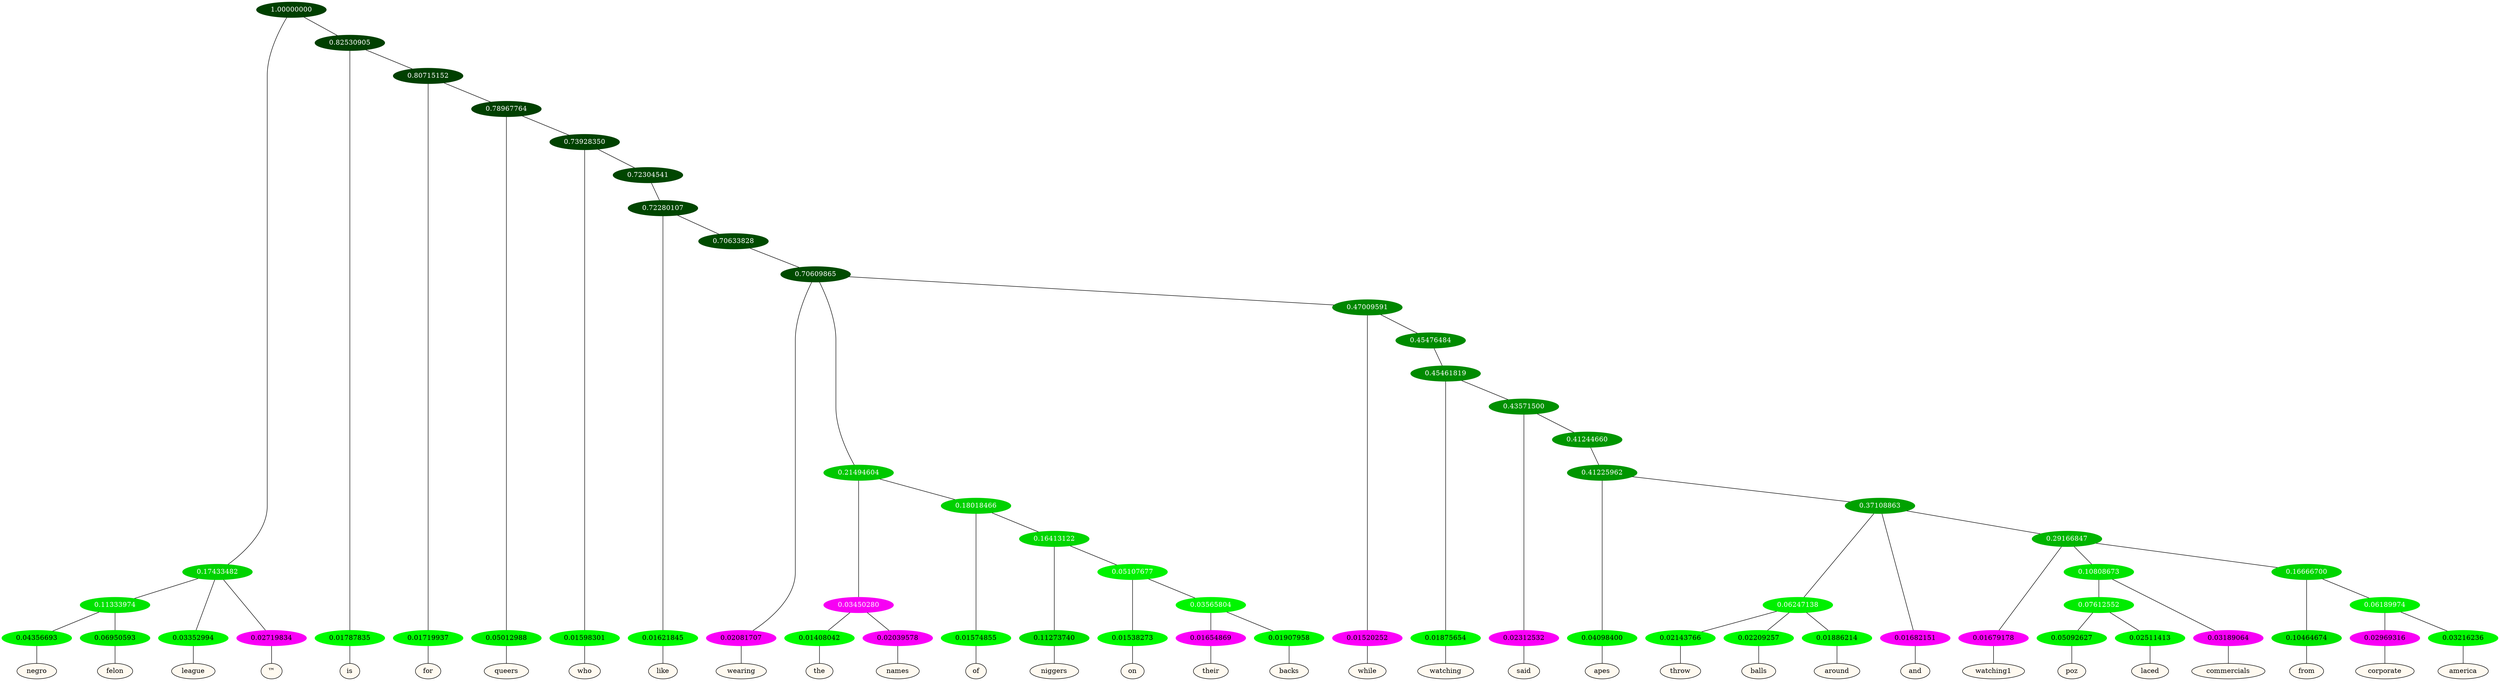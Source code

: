 graph {
	node [format=png height=0.15 nodesep=0.001 ordering=out overlap=prism overlap_scaling=0.01 ranksep=0.001 ratio=0.2 style=filled width=0.15]
	{
		rank=same
		a_w_8 [label=negro color=black fillcolor=floralwhite style="filled,solid"]
		a_w_9 [label=felon color=black fillcolor=floralwhite style="filled,solid"]
		a_w_4 [label=league color=black fillcolor=floralwhite style="filled,solid"]
		a_w_5 [label="™" color=black fillcolor=floralwhite style="filled,solid"]
		a_w_6 [label=is color=black fillcolor=floralwhite style="filled,solid"]
		a_w_10 [label=for color=black fillcolor=floralwhite style="filled,solid"]
		a_w_12 [label=queers color=black fillcolor=floralwhite style="filled,solid"]
		a_w_14 [label=who color=black fillcolor=floralwhite style="filled,solid"]
		a_w_17 [label=like color=black fillcolor=floralwhite style="filled,solid"]
		a_w_20 [label=wearing color=black fillcolor=floralwhite style="filled,solid"]
		a_w_27 [label=the color=black fillcolor=floralwhite style="filled,solid"]
		a_w_28 [label=names color=black fillcolor=floralwhite style="filled,solid"]
		a_w_29 [label=of color=black fillcolor=floralwhite style="filled,solid"]
		a_w_32 [label=niggers color=black fillcolor=floralwhite style="filled,solid"]
		a_w_36 [label=on color=black fillcolor=floralwhite style="filled,solid"]
		a_w_40 [label=their color=black fillcolor=floralwhite style="filled,solid"]
		a_w_41 [label=backs color=black fillcolor=floralwhite style="filled,solid"]
		a_w_25 [label=while color=black fillcolor=floralwhite style="filled,solid"]
		a_w_34 [label=watching color=black fillcolor=floralwhite style="filled,solid"]
		a_w_38 [label=said color=black fillcolor=floralwhite style="filled,solid"]
		a_w_43 [label=apes color=black fillcolor=floralwhite style="filled,solid"]
		a_w_48 [label=throw color=black fillcolor=floralwhite style="filled,solid"]
		a_w_49 [label=balls color=black fillcolor=floralwhite style="filled,solid"]
		a_w_50 [label=around color=black fillcolor=floralwhite style="filled,solid"]
		a_w_46 [label=and color=black fillcolor=floralwhite style="filled,solid"]
		a_w_51 [label=watching1 color=black fillcolor=floralwhite style="filled,solid"]
		a_w_58 [label=poz color=black fillcolor=floralwhite style="filled,solid"]
		a_w_59 [label=laced color=black fillcolor=floralwhite style="filled,solid"]
		a_w_55 [label=commercials color=black fillcolor=floralwhite style="filled,solid"]
		a_w_56 [label=from color=black fillcolor=floralwhite style="filled,solid"]
		a_w_60 [label=corporate color=black fillcolor=floralwhite style="filled,solid"]
		a_w_61 [label=america color=black fillcolor=floralwhite style="filled,solid"]
	}
	a_n_8 -- a_w_8
	a_n_9 -- a_w_9
	a_n_4 -- a_w_4
	a_n_5 -- a_w_5
	a_n_6 -- a_w_6
	a_n_10 -- a_w_10
	a_n_12 -- a_w_12
	a_n_14 -- a_w_14
	a_n_17 -- a_w_17
	a_n_20 -- a_w_20
	a_n_27 -- a_w_27
	a_n_28 -- a_w_28
	a_n_29 -- a_w_29
	a_n_32 -- a_w_32
	a_n_36 -- a_w_36
	a_n_40 -- a_w_40
	a_n_41 -- a_w_41
	a_n_25 -- a_w_25
	a_n_34 -- a_w_34
	a_n_38 -- a_w_38
	a_n_43 -- a_w_43
	a_n_48 -- a_w_48
	a_n_49 -- a_w_49
	a_n_50 -- a_w_50
	a_n_46 -- a_w_46
	a_n_51 -- a_w_51
	a_n_58 -- a_w_58
	a_n_59 -- a_w_59
	a_n_55 -- a_w_55
	a_n_56 -- a_w_56
	a_n_60 -- a_w_60
	a_n_61 -- a_w_61
	{
		rank=same
		a_n_8 [label=0.04356693 color="0.334 1.000 0.956" fontcolor=black]
		a_n_9 [label=0.06950593 color="0.334 1.000 0.930" fontcolor=black]
		a_n_4 [label=0.03352994 color="0.334 1.000 0.966" fontcolor=black]
		a_n_5 [label=0.02719834 color="0.835 1.000 0.973" fontcolor=black]
		a_n_6 [label=0.01787835 color="0.334 1.000 0.982" fontcolor=black]
		a_n_10 [label=0.01719937 color="0.334 1.000 0.983" fontcolor=black]
		a_n_12 [label=0.05012988 color="0.334 1.000 0.950" fontcolor=black]
		a_n_14 [label=0.01598301 color="0.334 1.000 0.984" fontcolor=black]
		a_n_17 [label=0.01621845 color="0.334 1.000 0.984" fontcolor=black]
		a_n_20 [label=0.02081707 color="0.835 1.000 0.979" fontcolor=black]
		a_n_27 [label=0.01408042 color="0.334 1.000 0.986" fontcolor=black]
		a_n_28 [label=0.02039578 color="0.835 1.000 0.980" fontcolor=black]
		a_n_29 [label=0.01574855 color="0.334 1.000 0.984" fontcolor=black]
		a_n_32 [label=0.11273740 color="0.334 1.000 0.887" fontcolor=black]
		a_n_36 [label=0.01538273 color="0.334 1.000 0.985" fontcolor=black]
		a_n_40 [label=0.01654869 color="0.835 1.000 0.983" fontcolor=black]
		a_n_41 [label=0.01907958 color="0.334 1.000 0.981" fontcolor=black]
		a_n_25 [label=0.01520252 color="0.835 1.000 0.985" fontcolor=black]
		a_n_34 [label=0.01875654 color="0.334 1.000 0.981" fontcolor=black]
		a_n_38 [label=0.02312532 color="0.835 1.000 0.977" fontcolor=black]
		a_n_43 [label=0.04098400 color="0.334 1.000 0.959" fontcolor=black]
		a_n_48 [label=0.02143766 color="0.334 1.000 0.979" fontcolor=black]
		a_n_49 [label=0.02209257 color="0.334 1.000 0.978" fontcolor=black]
		a_n_50 [label=0.01886214 color="0.334 1.000 0.981" fontcolor=black]
		a_n_46 [label=0.01682151 color="0.835 1.000 0.983" fontcolor=black]
		a_n_51 [label=0.01679178 color="0.835 1.000 0.983" fontcolor=black]
		a_n_58 [label=0.05092627 color="0.334 1.000 0.949" fontcolor=black]
		a_n_59 [label=0.02511413 color="0.334 1.000 0.975" fontcolor=black]
		a_n_55 [label=0.03189064 color="0.835 1.000 0.968" fontcolor=black]
		a_n_56 [label=0.10464674 color="0.334 1.000 0.895" fontcolor=black]
		a_n_60 [label=0.02969316 color="0.835 1.000 0.970" fontcolor=black]
		a_n_61 [label=0.03216236 color="0.334 1.000 0.968" fontcolor=black]
	}
	a_n_0 [label=1.00000000 color="0.334 1.000 0.250" fontcolor=grey99]
	a_n_1 [label=0.17433482 color="0.334 1.000 0.826" fontcolor=grey99]
	a_n_0 -- a_n_1
	a_n_2 [label=0.82530905 color="0.334 1.000 0.250" fontcolor=grey99]
	a_n_0 -- a_n_2
	a_n_3 [label=0.11333974 color="0.334 1.000 0.887" fontcolor=grey99]
	a_n_1 -- a_n_3
	a_n_1 -- a_n_4
	a_n_1 -- a_n_5
	a_n_2 -- a_n_6
	a_n_7 [label=0.80715152 color="0.334 1.000 0.250" fontcolor=grey99]
	a_n_2 -- a_n_7
	a_n_3 -- a_n_8
	a_n_3 -- a_n_9
	a_n_7 -- a_n_10
	a_n_11 [label=0.78967764 color="0.334 1.000 0.250" fontcolor=grey99]
	a_n_7 -- a_n_11
	a_n_11 -- a_n_12
	a_n_13 [label=0.73928350 color="0.334 1.000 0.261" fontcolor=grey99]
	a_n_11 -- a_n_13
	a_n_13 -- a_n_14
	a_n_15 [label=0.72304541 color="0.334 1.000 0.277" fontcolor=grey99]
	a_n_13 -- a_n_15
	a_n_16 [label=0.72280107 color="0.334 1.000 0.277" fontcolor=grey99]
	a_n_15 -- a_n_16
	a_n_16 -- a_n_17
	a_n_18 [label=0.70633828 color="0.334 1.000 0.294" fontcolor=grey99]
	a_n_16 -- a_n_18
	a_n_19 [label=0.70609865 color="0.334 1.000 0.294" fontcolor=grey99]
	a_n_18 -- a_n_19
	a_n_19 -- a_n_20
	a_n_21 [label=0.21494604 color="0.334 1.000 0.785" fontcolor=grey99]
	a_n_19 -- a_n_21
	a_n_22 [label=0.47009591 color="0.334 1.000 0.530" fontcolor=grey99]
	a_n_19 -- a_n_22
	a_n_23 [label=0.03450280 color="0.835 1.000 0.965" fontcolor=grey99]
	a_n_21 -- a_n_23
	a_n_24 [label=0.18018466 color="0.334 1.000 0.820" fontcolor=grey99]
	a_n_21 -- a_n_24
	a_n_22 -- a_n_25
	a_n_26 [label=0.45476484 color="0.334 1.000 0.545" fontcolor=grey99]
	a_n_22 -- a_n_26
	a_n_23 -- a_n_27
	a_n_23 -- a_n_28
	a_n_24 -- a_n_29
	a_n_30 [label=0.16413122 color="0.334 1.000 0.836" fontcolor=grey99]
	a_n_24 -- a_n_30
	a_n_31 [label=0.45461819 color="0.334 1.000 0.545" fontcolor=grey99]
	a_n_26 -- a_n_31
	a_n_30 -- a_n_32
	a_n_33 [label=0.05107677 color="0.334 1.000 0.949" fontcolor=grey99]
	a_n_30 -- a_n_33
	a_n_31 -- a_n_34
	a_n_35 [label=0.43571500 color="0.334 1.000 0.564" fontcolor=grey99]
	a_n_31 -- a_n_35
	a_n_33 -- a_n_36
	a_n_37 [label=0.03565804 color="0.334 1.000 0.964" fontcolor=grey99]
	a_n_33 -- a_n_37
	a_n_35 -- a_n_38
	a_n_39 [label=0.41244660 color="0.334 1.000 0.588" fontcolor=grey99]
	a_n_35 -- a_n_39
	a_n_37 -- a_n_40
	a_n_37 -- a_n_41
	a_n_42 [label=0.41225962 color="0.334 1.000 0.588" fontcolor=grey99]
	a_n_39 -- a_n_42
	a_n_42 -- a_n_43
	a_n_44 [label=0.37108863 color="0.334 1.000 0.629" fontcolor=grey99]
	a_n_42 -- a_n_44
	a_n_45 [label=0.06247138 color="0.334 1.000 0.938" fontcolor=grey99]
	a_n_44 -- a_n_45
	a_n_44 -- a_n_46
	a_n_47 [label=0.29166847 color="0.334 1.000 0.708" fontcolor=grey99]
	a_n_44 -- a_n_47
	a_n_45 -- a_n_48
	a_n_45 -- a_n_49
	a_n_45 -- a_n_50
	a_n_47 -- a_n_51
	a_n_52 [label=0.10808673 color="0.334 1.000 0.892" fontcolor=grey99]
	a_n_47 -- a_n_52
	a_n_53 [label=0.16666700 color="0.334 1.000 0.833" fontcolor=grey99]
	a_n_47 -- a_n_53
	a_n_54 [label=0.07612552 color="0.334 1.000 0.924" fontcolor=grey99]
	a_n_52 -- a_n_54
	a_n_52 -- a_n_55
	a_n_53 -- a_n_56
	a_n_57 [label=0.06189974 color="0.334 1.000 0.938" fontcolor=grey99]
	a_n_53 -- a_n_57
	a_n_54 -- a_n_58
	a_n_54 -- a_n_59
	a_n_57 -- a_n_60
	a_n_57 -- a_n_61
}
